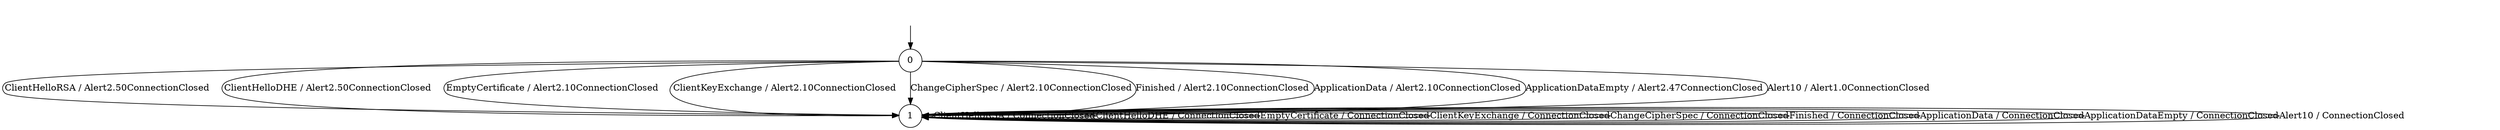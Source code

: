 digraph g {
__start0 [label="" shape="none"];

	s0 [shape="circle" label="0"];
	s1 [shape="circle" label="1"];
	s0 -> s1 [label="ClientHelloRSA / Alert2.50ConnectionClosed"];
	s0 -> s1 [label="ClientHelloDHE / Alert2.50ConnectionClosed"];
	s0 -> s1 [label="EmptyCertificate / Alert2.10ConnectionClosed"];
	s0 -> s1 [label="ClientKeyExchange / Alert2.10ConnectionClosed"];
	s0 -> s1 [label="ChangeCipherSpec / Alert2.10ConnectionClosed"];
	s0 -> s1 [label="Finished / Alert2.10ConnectionClosed"];
	s0 -> s1 [label="ApplicationData / Alert2.10ConnectionClosed"];
	s0 -> s1 [label="ApplicationDataEmpty / Alert2.47ConnectionClosed"];
	s0 -> s1 [label="Alert10 / Alert1.0ConnectionClosed"];
	s1 -> s1 [label="ClientHelloRSA / ConnectionClosed"];
	s1 -> s1 [label="ClientHelloDHE / ConnectionClosed"];
	s1 -> s1 [label="EmptyCertificate / ConnectionClosed"];
	s1 -> s1 [label="ClientKeyExchange / ConnectionClosed"];
	s1 -> s1 [label="ChangeCipherSpec / ConnectionClosed"];
	s1 -> s1 [label="Finished / ConnectionClosed"];
	s1 -> s1 [label="ApplicationData / ConnectionClosed"];
	s1 -> s1 [label="ApplicationDataEmpty / ConnectionClosed"];
	s1 -> s1 [label="Alert10 / ConnectionClosed"];

__start0 -> s0;
}
